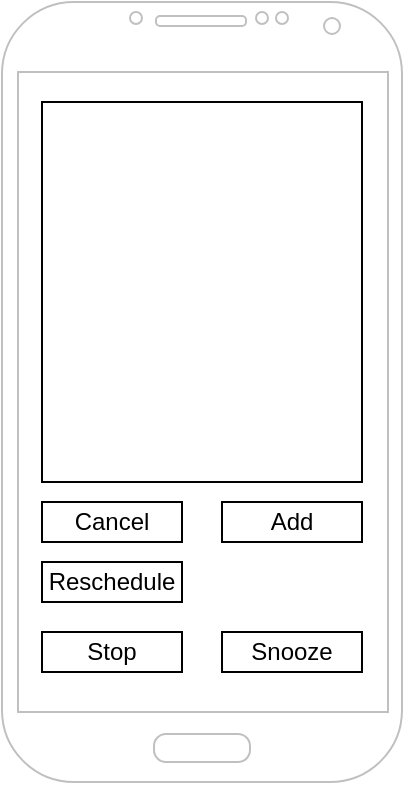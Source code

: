 <mxfile version="24.4.7" type="device">
  <diagram name="Page-1" id="dMI2rKK53Vh3FiDsMVYX">
    <mxGraphModel dx="597" dy="399" grid="1" gridSize="10" guides="1" tooltips="1" connect="1" arrows="1" fold="1" page="1" pageScale="1" pageWidth="1100" pageHeight="850" math="0" shadow="0">
      <root>
        <mxCell id="0" />
        <mxCell id="1" parent="0" />
        <mxCell id="GC2M8OReJueH_8g-Qu7f-1" value="" style="verticalLabelPosition=bottom;verticalAlign=top;html=1;shadow=0;dashed=0;strokeWidth=1;shape=mxgraph.android.phone2;strokeColor=#c0c0c0;" vertex="1" parent="1">
          <mxGeometry x="440" y="120" width="200" height="390" as="geometry" />
        </mxCell>
        <mxCell id="GC2M8OReJueH_8g-Qu7f-2" value="" style="rounded=0;whiteSpace=wrap;html=1;" vertex="1" parent="1">
          <mxGeometry x="460" y="170" width="160" height="190" as="geometry" />
        </mxCell>
        <mxCell id="GC2M8OReJueH_8g-Qu7f-3" value="Cancel" style="rounded=0;whiteSpace=wrap;html=1;" vertex="1" parent="1">
          <mxGeometry x="460" y="370" width="70" height="20" as="geometry" />
        </mxCell>
        <mxCell id="GC2M8OReJueH_8g-Qu7f-4" value="Add" style="rounded=0;whiteSpace=wrap;html=1;" vertex="1" parent="1">
          <mxGeometry x="550" y="370" width="70" height="20" as="geometry" />
        </mxCell>
        <mxCell id="GC2M8OReJueH_8g-Qu7f-5" value="Snooze" style="rounded=0;whiteSpace=wrap;html=1;" vertex="1" parent="1">
          <mxGeometry x="550" y="435" width="70" height="20" as="geometry" />
        </mxCell>
        <mxCell id="GC2M8OReJueH_8g-Qu7f-6" value="Stop" style="rounded=0;whiteSpace=wrap;html=1;" vertex="1" parent="1">
          <mxGeometry x="460" y="435" width="70" height="20" as="geometry" />
        </mxCell>
        <mxCell id="GC2M8OReJueH_8g-Qu7f-7" value="Reschedule" style="rounded=0;whiteSpace=wrap;html=1;" vertex="1" parent="1">
          <mxGeometry x="460" y="400" width="70" height="20" as="geometry" />
        </mxCell>
      </root>
    </mxGraphModel>
  </diagram>
</mxfile>
